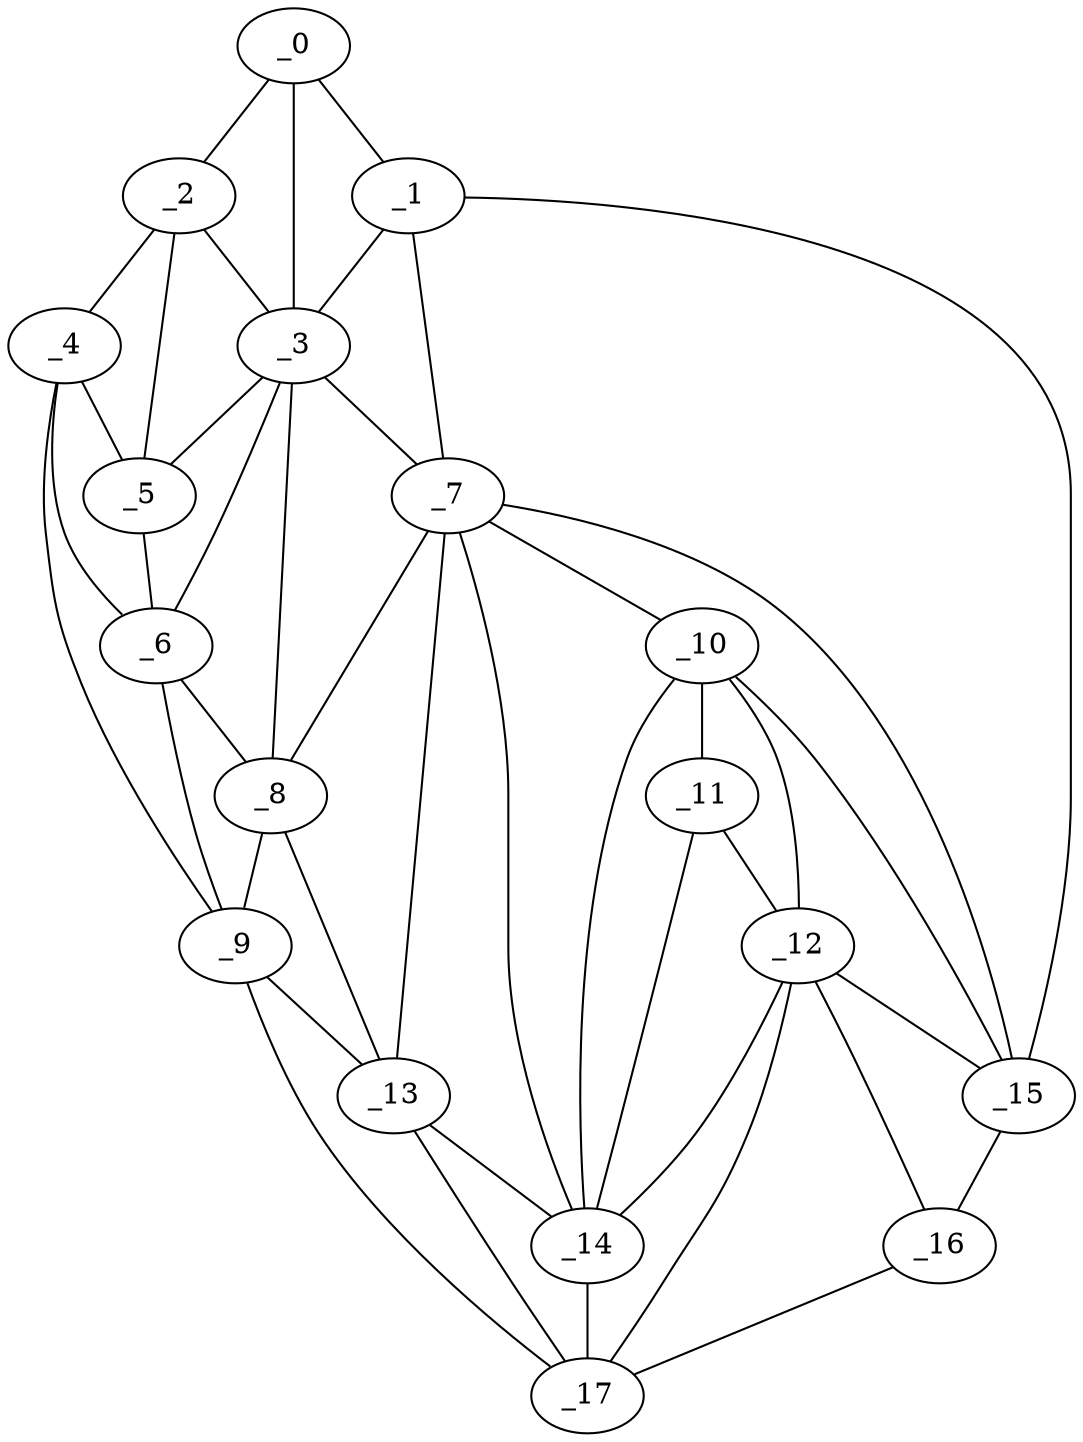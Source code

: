 graph "obj99__230.gxl" {
	_0	 [x=36,
		y=9];
	_1	 [x=36,
		y=15];
	_0 -- _1	 [valence=1];
	_2	 [x=44,
		y=4];
	_0 -- _2	 [valence=1];
	_3	 [x=45,
		y=11];
	_0 -- _3	 [valence=2];
	_1 -- _3	 [valence=2];
	_7	 [x=59,
		y=45];
	_1 -- _7	 [valence=1];
	_15	 [x=83,
		y=113];
	_1 -- _15	 [valence=1];
	_2 -- _3	 [valence=1];
	_4	 [x=50,
		y=3];
	_2 -- _4	 [valence=1];
	_5	 [x=50,
		y=7];
	_2 -- _5	 [valence=2];
	_3 -- _5	 [valence=2];
	_6	 [x=54,
		y=7];
	_3 -- _6	 [valence=2];
	_3 -- _7	 [valence=2];
	_8	 [x=62,
		y=11];
	_3 -- _8	 [valence=2];
	_4 -- _5	 [valence=1];
	_4 -- _6	 [valence=2];
	_9	 [x=68,
		y=4];
	_4 -- _9	 [valence=1];
	_5 -- _6	 [valence=1];
	_6 -- _8	 [valence=2];
	_6 -- _9	 [valence=2];
	_7 -- _8	 [valence=1];
	_10	 [x=74,
		y=58];
	_7 -- _10	 [valence=2];
	_13	 [x=83,
		y=35];
	_7 -- _13	 [valence=2];
	_14	 [x=83,
		y=52];
	_7 -- _14	 [valence=2];
	_7 -- _15	 [valence=1];
	_8 -- _9	 [valence=2];
	_8 -- _13	 [valence=2];
	_9 -- _13	 [valence=2];
	_17	 [x=96,
		y=17];
	_9 -- _17	 [valence=1];
	_11	 [x=82,
		y=57];
	_10 -- _11	 [valence=2];
	_12	 [x=82,
		y=66];
	_10 -- _12	 [valence=1];
	_10 -- _14	 [valence=2];
	_10 -- _15	 [valence=2];
	_11 -- _12	 [valence=1];
	_11 -- _14	 [valence=2];
	_12 -- _14	 [valence=2];
	_12 -- _15	 [valence=2];
	_16	 [x=95,
		y=117];
	_12 -- _16	 [valence=1];
	_12 -- _17	 [valence=1];
	_13 -- _14	 [valence=1];
	_13 -- _17	 [valence=2];
	_14 -- _17	 [valence=1];
	_15 -- _16	 [valence=1];
	_16 -- _17	 [valence=1];
}
